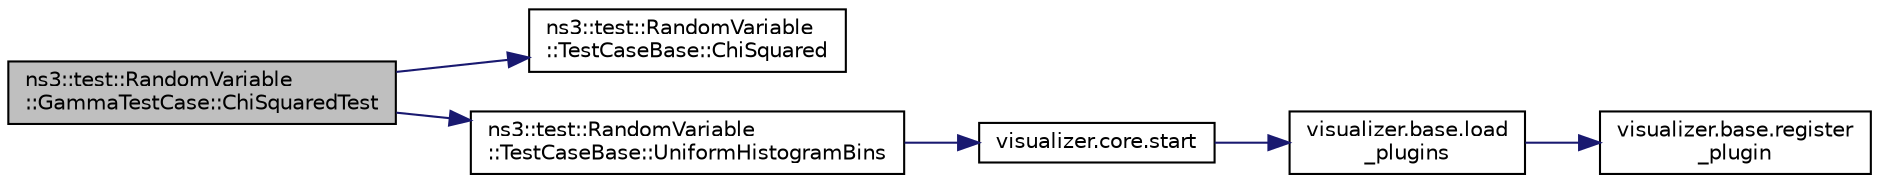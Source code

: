 digraph "ns3::test::RandomVariable::GammaTestCase::ChiSquaredTest"
{
 // LATEX_PDF_SIZE
  edge [fontname="Helvetica",fontsize="10",labelfontname="Helvetica",labelfontsize="10"];
  node [fontname="Helvetica",fontsize="10",shape=record];
  rankdir="LR";
  Node1 [label="ns3::test::RandomVariable\l::GammaTestCase::ChiSquaredTest",height=0.2,width=0.4,color="black", fillcolor="grey75", style="filled", fontcolor="black",tooltip="Compute the chi square value from a random variable."];
  Node1 -> Node2 [color="midnightblue",fontsize="10",style="solid",fontname="Helvetica"];
  Node2 [label="ns3::test::RandomVariable\l::TestCaseBase::ChiSquared",height=0.2,width=0.4,color="black", fillcolor="white", style="filled",URL="$classns3_1_1test_1_1_random_variable_1_1_test_case_base.html#a13cb7e6547f41f0d5dae706235f395cf",tooltip="Compute the chi squared value of a sampled distribution compared to the expected distribution."];
  Node1 -> Node3 [color="midnightblue",fontsize="10",style="solid",fontname="Helvetica"];
  Node3 [label="ns3::test::RandomVariable\l::TestCaseBase::UniformHistogramBins",height=0.2,width=0.4,color="black", fillcolor="white", style="filled",URL="$classns3_1_1test_1_1_random_variable_1_1_test_case_base.html#ab35fe9c7f5d93ac672fe5000f4525e35",tooltip="Configure a GSL histogram with uniform bins, with optional under/over-flow bins."];
  Node3 -> Node4 [color="midnightblue",fontsize="10",style="solid",fontname="Helvetica"];
  Node4 [label="visualizer.core.start",height=0.2,width=0.4,color="black", fillcolor="white", style="filled",URL="$namespacevisualizer_1_1core.html#a2a35e5d8a34af358b508dac8635754e0",tooltip=" "];
  Node4 -> Node5 [color="midnightblue",fontsize="10",style="solid",fontname="Helvetica"];
  Node5 [label="visualizer.base.load\l_plugins",height=0.2,width=0.4,color="black", fillcolor="white", style="filled",URL="$namespacevisualizer_1_1base.html#ad171497a5ff1afe0a73bedaebf35448f",tooltip=" "];
  Node5 -> Node6 [color="midnightblue",fontsize="10",style="solid",fontname="Helvetica"];
  Node6 [label="visualizer.base.register\l_plugin",height=0.2,width=0.4,color="black", fillcolor="white", style="filled",URL="$namespacevisualizer_1_1base.html#a6b0ffcff1e17ec4027496f50177e5b9e",tooltip=" "];
}
